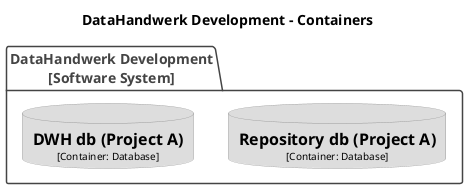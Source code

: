 @startuml
title DataHandwerk Development - Containers

top to bottom direction

skinparam {
  shadowing false
  arrowFontSize 10
  defaultTextAlignment center
  wrapWidth 200
  maxMessageSize 100
}

hide stereotype

skinparam database<<DataHandwerkDevelopment.DWHdbProjectA>> {
  BackgroundColor #dddddd
  FontColor #000000
  BorderColor #9a9a9a
}
skinparam database<<DataHandwerkDevelopment.RepositorydbProjectA>> {
  BackgroundColor #dddddd
  FontColor #000000
  BorderColor #9a9a9a
}

package "DataHandwerk Development\n[Software System]" <<DataHandwerkDevelopment>> {
  skinparam PackageBorderColor<<DataHandwerkDevelopment>> #444444
  skinparam PackageFontColor<<DataHandwerkDevelopment>> #444444

  database "==Repository db (Project A)\n<size:10>[Container: Database]</size>" <<DataHandwerkDevelopment.RepositorydbProjectA>> as DataHandwerkDevelopment.RepositorydbProjectA
  database "==DWH db (Project A)\n<size:10>[Container: Database]</size>" <<DataHandwerkDevelopment.DWHdbProjectA>> as DataHandwerkDevelopment.DWHdbProjectA
}

@enduml
